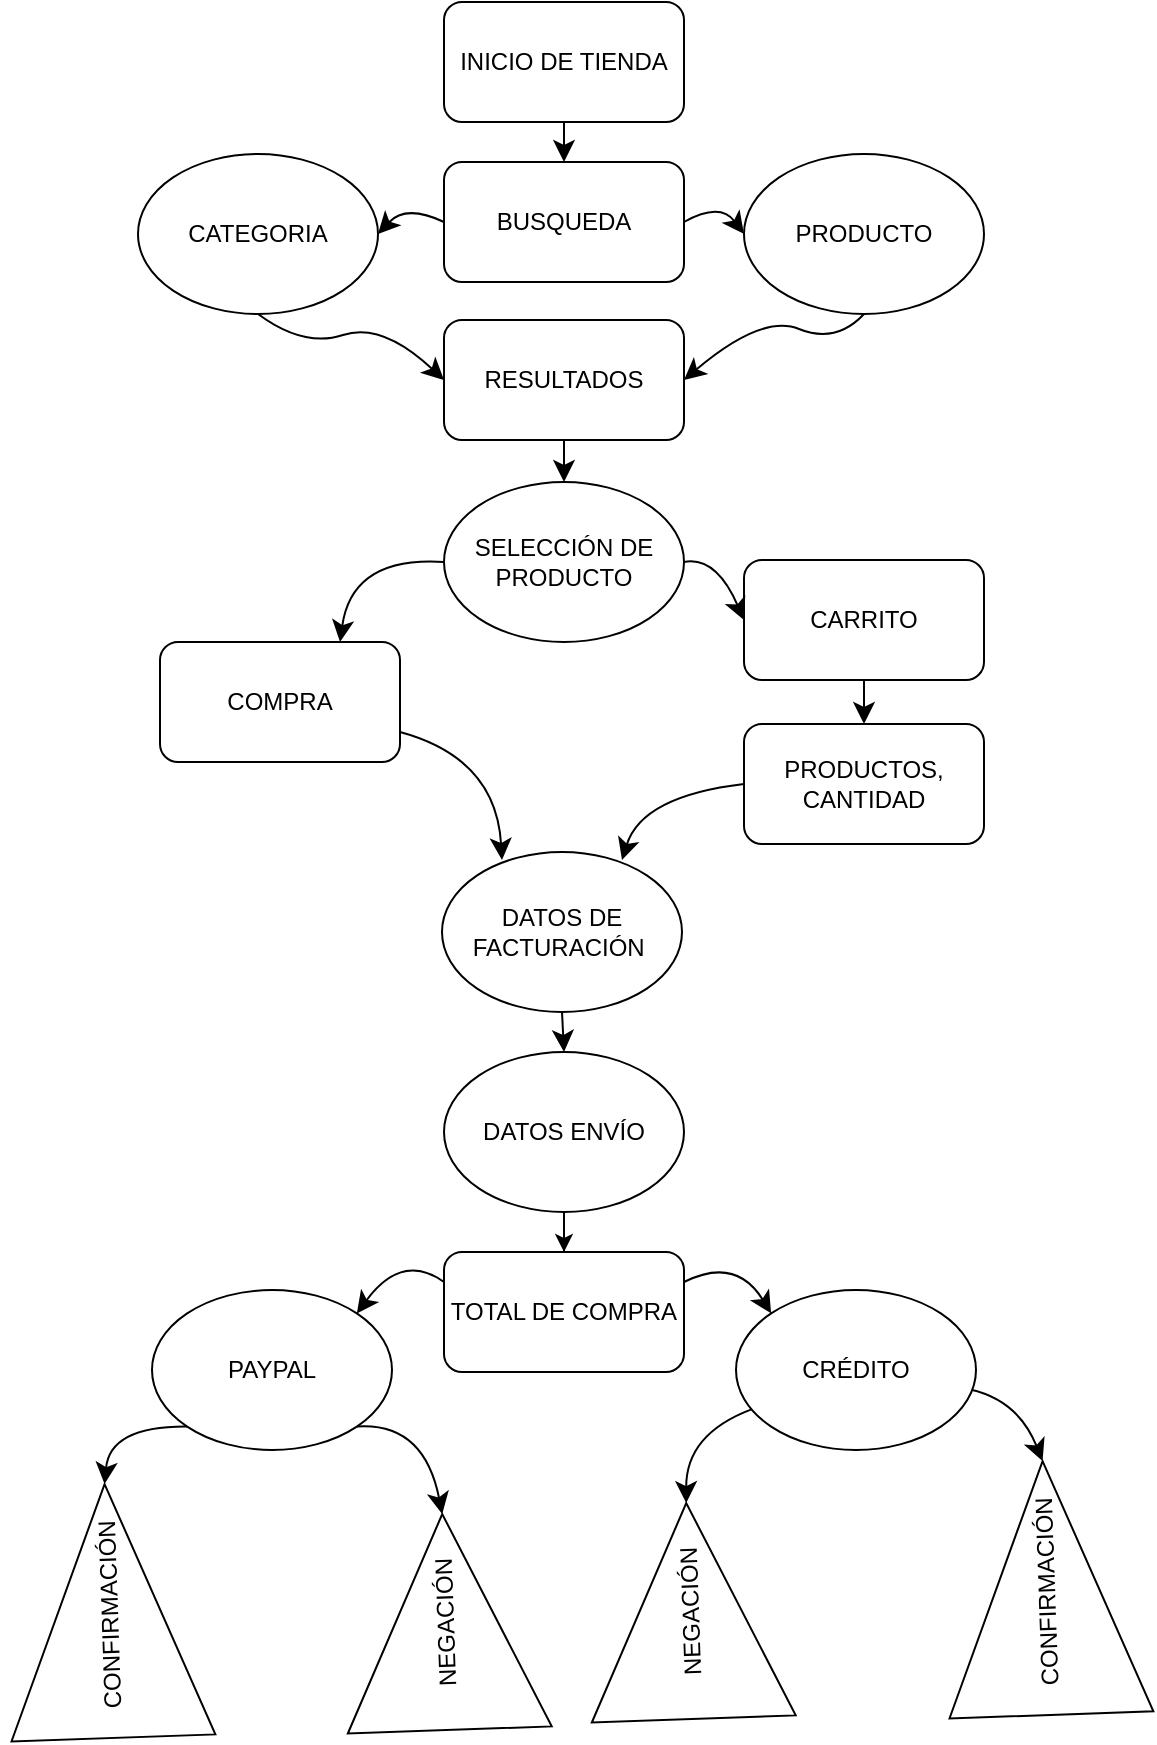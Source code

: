 <mxfile version="24.0.7" type="device">
  <diagram name="Página-1" id="X5jxbc0w3z0bel90MWa7">
    <mxGraphModel dx="1242" dy="535" grid="0" gridSize="10" guides="1" tooltips="1" connect="1" arrows="1" fold="1" page="0" pageScale="1" pageWidth="827" pageHeight="1169" math="0" shadow="0">
      <root>
        <mxCell id="0" />
        <mxCell id="1" parent="0" />
        <mxCell id="I9M9pyv1piZ46B3RKmRj-1" value="CATEGORIA" style="ellipse;whiteSpace=wrap;html=1;" parent="1" vertex="1">
          <mxGeometry x="97" y="174" width="120" height="80" as="geometry" />
        </mxCell>
        <mxCell id="I9M9pyv1piZ46B3RKmRj-6" style="edgeStyle=none;curved=1;rounded=0;orthogonalLoop=1;jettySize=auto;html=1;exitX=0.5;exitY=1;exitDx=0;exitDy=0;entryX=0.5;entryY=0;entryDx=0;entryDy=0;fontSize=12;startSize=8;endSize=8;" parent="1" source="I9M9pyv1piZ46B3RKmRj-2" target="I9M9pyv1piZ46B3RKmRj-4" edge="1">
          <mxGeometry relative="1" as="geometry" />
        </mxCell>
        <mxCell id="I9M9pyv1piZ46B3RKmRj-2" value="INICIO DE TIENDA" style="rounded=1;whiteSpace=wrap;html=1;" parent="1" vertex="1">
          <mxGeometry x="250" y="98" width="120" height="60" as="geometry" />
        </mxCell>
        <mxCell id="I9M9pyv1piZ46B3RKmRj-4" value="BUSQUEDA" style="rounded=1;whiteSpace=wrap;html=1;" parent="1" vertex="1">
          <mxGeometry x="250" y="178" width="120" height="60" as="geometry" />
        </mxCell>
        <mxCell id="I9M9pyv1piZ46B3RKmRj-5" value="" style="endArrow=classic;html=1;rounded=0;fontSize=12;startSize=8;endSize=8;curved=1;exitX=0;exitY=0.5;exitDx=0;exitDy=0;entryX=1;entryY=0.5;entryDx=0;entryDy=0;" parent="1" source="I9M9pyv1piZ46B3RKmRj-4" target="I9M9pyv1piZ46B3RKmRj-1" edge="1">
          <mxGeometry width="50" height="50" relative="1" as="geometry">
            <mxPoint x="218" y="307" as="sourcePoint" />
            <mxPoint x="268" y="257" as="targetPoint" />
            <Array as="points">
              <mxPoint x="231" y="199" />
            </Array>
          </mxGeometry>
        </mxCell>
        <mxCell id="I9M9pyv1piZ46B3RKmRj-7" value="" style="endArrow=classic;html=1;rounded=0;fontSize=12;startSize=8;endSize=8;curved=1;exitX=1;exitY=0.5;exitDx=0;exitDy=0;entryX=0;entryY=0.5;entryDx=0;entryDy=0;" parent="1" source="I9M9pyv1piZ46B3RKmRj-4" target="I9M9pyv1piZ46B3RKmRj-8" edge="1">
          <mxGeometry width="50" height="50" relative="1" as="geometry">
            <mxPoint x="228" y="317" as="sourcePoint" />
            <mxPoint x="429" y="214" as="targetPoint" />
            <Array as="points">
              <mxPoint x="388" y="198" />
            </Array>
          </mxGeometry>
        </mxCell>
        <mxCell id="I9M9pyv1piZ46B3RKmRj-8" value="PRODUCTO" style="ellipse;whiteSpace=wrap;html=1;" parent="1" vertex="1">
          <mxGeometry x="400" y="174" width="120" height="80" as="geometry" />
        </mxCell>
        <mxCell id="I9M9pyv1piZ46B3RKmRj-9" value="CONFIRMACIÓN&amp;nbsp;" style="triangle;whiteSpace=wrap;html=1;rotation=-92;" parent="1" vertex="1">
          <mxGeometry x="488" y="840" width="127" height="102" as="geometry" />
        </mxCell>
        <mxCell id="I9M9pyv1piZ46B3RKmRj-10" value="CARRITO" style="rounded=1;whiteSpace=wrap;html=1;" parent="1" vertex="1">
          <mxGeometry x="400" y="377" width="120" height="60" as="geometry" />
        </mxCell>
        <mxCell id="I9M9pyv1piZ46B3RKmRj-61" style="edgeStyle=none;curved=1;rounded=0;orthogonalLoop=1;jettySize=auto;html=1;exitX=1;exitY=0.75;exitDx=0;exitDy=0;entryX=0.25;entryY=0;entryDx=0;entryDy=0;fontSize=12;startSize=8;endSize=8;" parent="1" source="I9M9pyv1piZ46B3RKmRj-11" edge="1">
          <mxGeometry relative="1" as="geometry">
            <Array as="points">
              <mxPoint x="276" y="476" />
            </Array>
            <mxPoint x="279" y="527" as="targetPoint" />
          </mxGeometry>
        </mxCell>
        <mxCell id="I9M9pyv1piZ46B3RKmRj-11" value="COMPRA" style="rounded=1;whiteSpace=wrap;html=1;" parent="1" vertex="1">
          <mxGeometry x="108" y="418" width="120" height="60" as="geometry" />
        </mxCell>
        <mxCell id="I9M9pyv1piZ46B3RKmRj-46" style="edgeStyle=none;curved=1;rounded=0;orthogonalLoop=1;jettySize=auto;html=1;exitX=0.5;exitY=1;exitDx=0;exitDy=0;entryX=0.5;entryY=0;entryDx=0;entryDy=0;fontSize=12;startSize=8;endSize=8;" parent="1" source="I9M9pyv1piZ46B3RKmRj-12" target="I9M9pyv1piZ46B3RKmRj-44" edge="1">
          <mxGeometry relative="1" as="geometry" />
        </mxCell>
        <mxCell id="I9M9pyv1piZ46B3RKmRj-12" value="RESULTADOS" style="rounded=1;whiteSpace=wrap;html=1;" parent="1" vertex="1">
          <mxGeometry x="250" y="257" width="120" height="60" as="geometry" />
        </mxCell>
        <mxCell id="I9M9pyv1piZ46B3RKmRj-14" value="" style="endArrow=classic;html=1;rounded=0;fontSize=12;startSize=8;endSize=8;curved=1;entryX=1;entryY=0.5;entryDx=0;entryDy=0;exitX=0.5;exitY=1;exitDx=0;exitDy=0;" parent="1" source="I9M9pyv1piZ46B3RKmRj-8" target="I9M9pyv1piZ46B3RKmRj-12" edge="1">
          <mxGeometry width="50" height="50" relative="1" as="geometry">
            <mxPoint x="352" y="271" as="sourcePoint" />
            <mxPoint x="402" y="221" as="targetPoint" />
            <Array as="points">
              <mxPoint x="446" y="269" />
              <mxPoint x="409" y="254" />
            </Array>
          </mxGeometry>
        </mxCell>
        <mxCell id="I9M9pyv1piZ46B3RKmRj-15" value="" style="endArrow=classic;html=1;rounded=0;fontSize=12;startSize=8;endSize=8;curved=1;exitX=0.5;exitY=1;exitDx=0;exitDy=0;entryX=0;entryY=0.5;entryDx=0;entryDy=0;" parent="1" source="I9M9pyv1piZ46B3RKmRj-1" target="I9M9pyv1piZ46B3RKmRj-12" edge="1">
          <mxGeometry width="50" height="50" relative="1" as="geometry">
            <mxPoint x="352" y="271" as="sourcePoint" />
            <mxPoint x="402" y="221" as="targetPoint" />
            <Array as="points">
              <mxPoint x="180" y="271" />
              <mxPoint x="219" y="258" />
            </Array>
          </mxGeometry>
        </mxCell>
        <mxCell id="I9M9pyv1piZ46B3RKmRj-60" style="edgeStyle=none;curved=1;rounded=0;orthogonalLoop=1;jettySize=auto;html=1;exitX=0;exitY=0.5;exitDx=0;exitDy=0;entryX=0.75;entryY=0;entryDx=0;entryDy=0;fontSize=12;startSize=8;endSize=8;" parent="1" source="I9M9pyv1piZ46B3RKmRj-18" edge="1">
          <mxGeometry relative="1" as="geometry">
            <Array as="points">
              <mxPoint x="349" y="495" />
            </Array>
            <mxPoint x="339" y="527" as="targetPoint" />
          </mxGeometry>
        </mxCell>
        <mxCell id="I9M9pyv1piZ46B3RKmRj-18" value="PRODUCTOS, CANTIDAD" style="rounded=1;whiteSpace=wrap;html=1;" parent="1" vertex="1">
          <mxGeometry x="400" y="459" width="120" height="60" as="geometry" />
        </mxCell>
        <mxCell id="I9M9pyv1piZ46B3RKmRj-19" style="edgeStyle=none;curved=1;rounded=0;orthogonalLoop=1;jettySize=auto;html=1;exitX=0.5;exitY=1;exitDx=0;exitDy=0;entryX=0.5;entryY=0;entryDx=0;entryDy=0;fontSize=12;startSize=8;endSize=8;" parent="1" source="I9M9pyv1piZ46B3RKmRj-10" target="I9M9pyv1piZ46B3RKmRj-18" edge="1">
          <mxGeometry relative="1" as="geometry">
            <mxPoint x="320" y="135" as="sourcePoint" />
            <mxPoint x="320" y="180" as="targetPoint" />
          </mxGeometry>
        </mxCell>
        <mxCell id="I9M9pyv1piZ46B3RKmRj-64" style="edgeStyle=none;curved=1;rounded=0;orthogonalLoop=1;jettySize=auto;html=1;exitX=0.5;exitY=1;exitDx=0;exitDy=0;entryX=0.5;entryY=0;entryDx=0;entryDy=0;fontSize=12;startSize=8;endSize=8;" parent="1" source="I9M9pyv1piZ46B3RKmRj-22" target="I9M9pyv1piZ46B3RKmRj-25" edge="1">
          <mxGeometry relative="1" as="geometry" />
        </mxCell>
        <mxCell id="I9M9pyv1piZ46B3RKmRj-22" value="DATOS DE FACTURACIÓN&amp;nbsp;" style="ellipse;whiteSpace=wrap;html=1;" parent="1" vertex="1">
          <mxGeometry x="249" y="523" width="120" height="80" as="geometry" />
        </mxCell>
        <mxCell id="kp2T25D5hfsjd_psdca_-1" style="edgeStyle=orthogonalEdgeStyle;rounded=0;orthogonalLoop=1;jettySize=auto;html=1;exitX=0.5;exitY=1;exitDx=0;exitDy=0;" edge="1" parent="1" source="I9M9pyv1piZ46B3RKmRj-25" target="I9M9pyv1piZ46B3RKmRj-26">
          <mxGeometry relative="1" as="geometry" />
        </mxCell>
        <mxCell id="I9M9pyv1piZ46B3RKmRj-25" value="DATOS ENVÍO" style="ellipse;whiteSpace=wrap;html=1;" parent="1" vertex="1">
          <mxGeometry x="250" y="623" width="120" height="80" as="geometry" />
        </mxCell>
        <mxCell id="I9M9pyv1piZ46B3RKmRj-26" value="TOTAL DE COMPRA" style="rounded=1;whiteSpace=wrap;html=1;" parent="1" vertex="1">
          <mxGeometry x="250" y="723" width="120" height="60" as="geometry" />
        </mxCell>
        <mxCell id="I9M9pyv1piZ46B3RKmRj-35" style="edgeStyle=none;curved=1;rounded=0;orthogonalLoop=1;jettySize=auto;html=1;exitX=0.975;exitY=0.622;exitDx=0;exitDy=0;entryX=1;entryY=0.5;entryDx=0;entryDy=0;fontSize=12;startSize=8;endSize=8;exitPerimeter=0;" parent="1" source="I9M9pyv1piZ46B3RKmRj-29" target="I9M9pyv1piZ46B3RKmRj-9" edge="1">
          <mxGeometry relative="1" as="geometry">
            <Array as="points">
              <mxPoint x="537" y="797" />
            </Array>
          </mxGeometry>
        </mxCell>
        <mxCell id="I9M9pyv1piZ46B3RKmRj-43" value="" style="edgeStyle=none;curved=1;rounded=0;orthogonalLoop=1;jettySize=auto;html=1;fontSize=12;startSize=8;endSize=8;entryX=1;entryY=0.5;entryDx=0;entryDy=0;" parent="1" source="I9M9pyv1piZ46B3RKmRj-29" target="I9M9pyv1piZ46B3RKmRj-39" edge="1">
          <mxGeometry relative="1" as="geometry">
            <Array as="points">
              <mxPoint x="371" y="814" />
            </Array>
          </mxGeometry>
        </mxCell>
        <mxCell id="I9M9pyv1piZ46B3RKmRj-29" value="CRÉDITO" style="ellipse;whiteSpace=wrap;html=1;" parent="1" vertex="1">
          <mxGeometry x="396" y="742" width="120" height="80" as="geometry" />
        </mxCell>
        <mxCell id="I9M9pyv1piZ46B3RKmRj-41" style="edgeStyle=none;curved=1;rounded=0;orthogonalLoop=1;jettySize=auto;html=1;exitX=0;exitY=1;exitDx=0;exitDy=0;entryX=1;entryY=0.5;entryDx=0;entryDy=0;fontSize=12;startSize=8;endSize=8;" parent="1" source="I9M9pyv1piZ46B3RKmRj-30" target="I9M9pyv1piZ46B3RKmRj-37" edge="1">
          <mxGeometry relative="1" as="geometry">
            <Array as="points">
              <mxPoint x="83" y="810" />
            </Array>
          </mxGeometry>
        </mxCell>
        <mxCell id="I9M9pyv1piZ46B3RKmRj-42" style="edgeStyle=none;curved=1;rounded=0;orthogonalLoop=1;jettySize=auto;html=1;exitX=1;exitY=1;exitDx=0;exitDy=0;entryX=1;entryY=0.5;entryDx=0;entryDy=0;fontSize=12;startSize=8;endSize=8;" parent="1" source="I9M9pyv1piZ46B3RKmRj-30" target="I9M9pyv1piZ46B3RKmRj-36" edge="1">
          <mxGeometry relative="1" as="geometry">
            <Array as="points">
              <mxPoint x="240" y="808" />
            </Array>
          </mxGeometry>
        </mxCell>
        <mxCell id="I9M9pyv1piZ46B3RKmRj-30" value="PAYPAL" style="ellipse;whiteSpace=wrap;html=1;" parent="1" vertex="1">
          <mxGeometry x="104" y="742" width="120" height="80" as="geometry" />
        </mxCell>
        <mxCell id="I9M9pyv1piZ46B3RKmRj-31" style="edgeStyle=none;curved=1;rounded=0;orthogonalLoop=1;jettySize=auto;html=1;exitX=0;exitY=0.25;exitDx=0;exitDy=0;entryX=1;entryY=0;entryDx=0;entryDy=0;fontSize=12;startSize=8;endSize=8;" parent="1" source="I9M9pyv1piZ46B3RKmRj-26" target="I9M9pyv1piZ46B3RKmRj-30" edge="1">
          <mxGeometry relative="1" as="geometry">
            <mxPoint x="320" y="704" as="sourcePoint" />
            <mxPoint x="320" y="733" as="targetPoint" />
            <Array as="points">
              <mxPoint x="229" y="723" />
            </Array>
          </mxGeometry>
        </mxCell>
        <mxCell id="I9M9pyv1piZ46B3RKmRj-32" style="edgeStyle=none;curved=1;rounded=0;orthogonalLoop=1;jettySize=auto;html=1;exitX=1;exitY=0.25;exitDx=0;exitDy=0;fontSize=12;startSize=8;endSize=8;entryX=0;entryY=0;entryDx=0;entryDy=0;" parent="1" source="I9M9pyv1piZ46B3RKmRj-26" target="I9M9pyv1piZ46B3RKmRj-29" edge="1">
          <mxGeometry relative="1" as="geometry">
            <mxPoint x="330" y="714" as="sourcePoint" />
            <mxPoint x="422" y="723" as="targetPoint" />
            <Array as="points">
              <mxPoint x="396" y="725" />
            </Array>
          </mxGeometry>
        </mxCell>
        <mxCell id="I9M9pyv1piZ46B3RKmRj-36" value="NEGACIÓN" style="triangle;whiteSpace=wrap;html=1;rotation=-92;" parent="1" vertex="1">
          <mxGeometry x="197" y="857" width="108" height="102" as="geometry" />
        </mxCell>
        <mxCell id="I9M9pyv1piZ46B3RKmRj-37" value="CONFIRMACIÓN&amp;nbsp;" style="triangle;whiteSpace=wrap;html=1;rotation=-92;" parent="1" vertex="1">
          <mxGeometry x="19" y="851.51" width="127" height="102" as="geometry" />
        </mxCell>
        <mxCell id="I9M9pyv1piZ46B3RKmRj-39" value="NEGACIÓN" style="triangle;whiteSpace=wrap;html=1;rotation=-92;" parent="1" vertex="1">
          <mxGeometry x="319" y="851.51" width="108" height="102" as="geometry" />
        </mxCell>
        <mxCell id="I9M9pyv1piZ46B3RKmRj-47" style="edgeStyle=none;curved=1;rounded=0;orthogonalLoop=1;jettySize=auto;html=1;exitX=1;exitY=0.5;exitDx=0;exitDy=0;entryX=0;entryY=0.5;entryDx=0;entryDy=0;fontSize=12;startSize=8;endSize=8;" parent="1" source="I9M9pyv1piZ46B3RKmRj-44" target="I9M9pyv1piZ46B3RKmRj-10" edge="1">
          <mxGeometry relative="1" as="geometry">
            <Array as="points">
              <mxPoint x="386" y="375" />
            </Array>
          </mxGeometry>
        </mxCell>
        <mxCell id="I9M9pyv1piZ46B3RKmRj-49" style="edgeStyle=none;curved=1;rounded=0;orthogonalLoop=1;jettySize=auto;html=1;exitX=0;exitY=0.5;exitDx=0;exitDy=0;entryX=0.75;entryY=0;entryDx=0;entryDy=0;fontSize=12;startSize=8;endSize=8;" parent="1" source="I9M9pyv1piZ46B3RKmRj-44" target="I9M9pyv1piZ46B3RKmRj-11" edge="1">
          <mxGeometry relative="1" as="geometry">
            <Array as="points">
              <mxPoint x="204" y="375" />
            </Array>
          </mxGeometry>
        </mxCell>
        <mxCell id="I9M9pyv1piZ46B3RKmRj-44" value="SELECCIÓN DE PRODUCTO" style="ellipse;whiteSpace=wrap;html=1;" parent="1" vertex="1">
          <mxGeometry x="250" y="338" width="120" height="80" as="geometry" />
        </mxCell>
      </root>
    </mxGraphModel>
  </diagram>
</mxfile>
